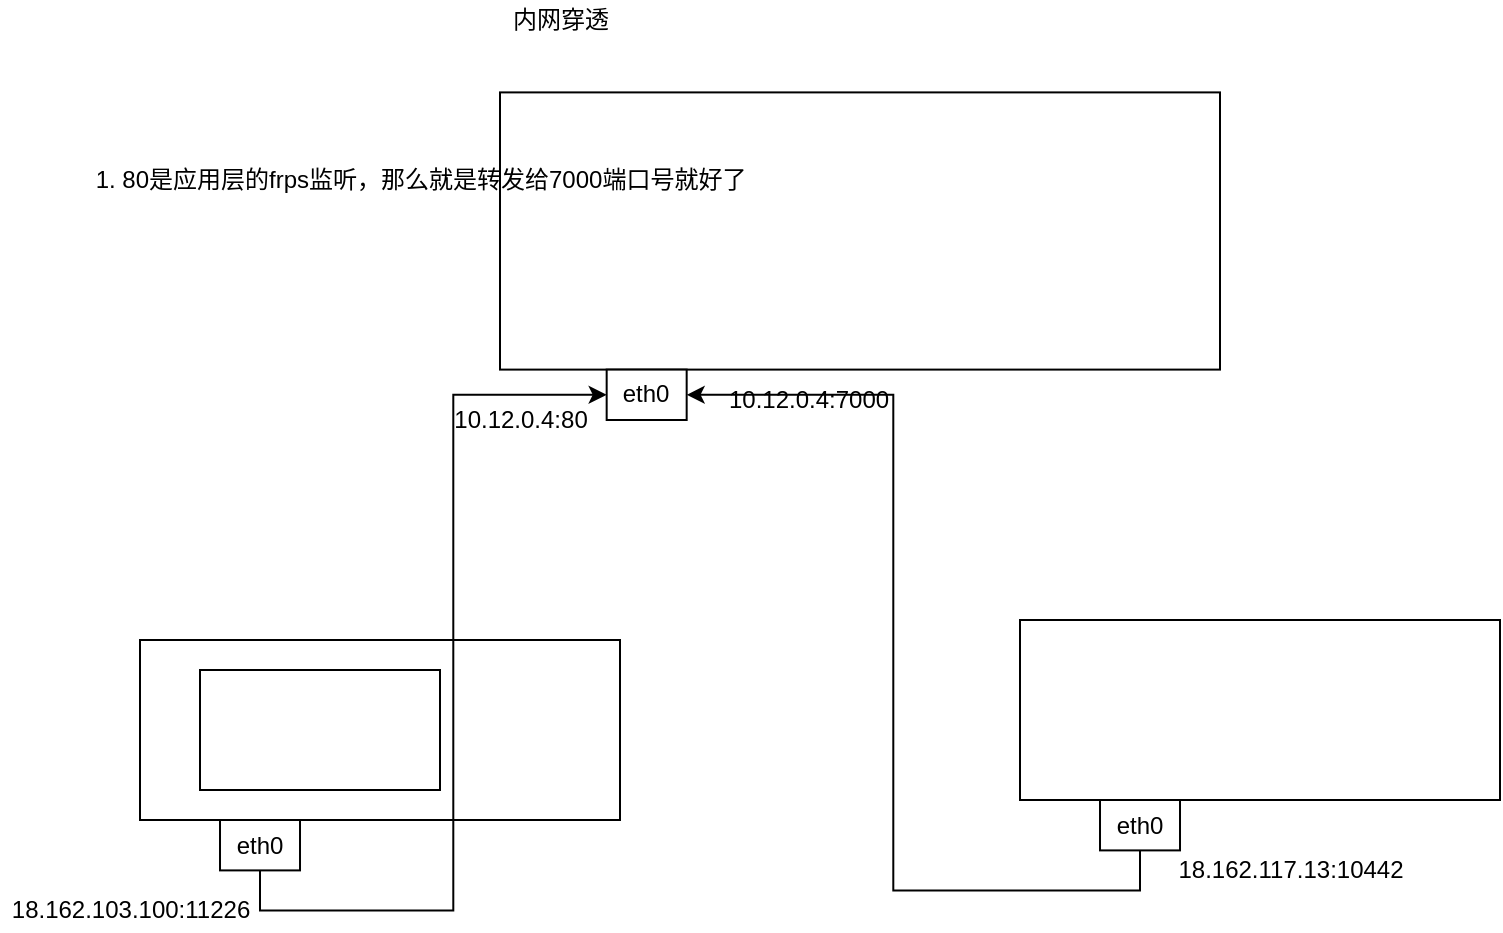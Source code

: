 <mxfile version="17.4.0" type="github">
  <diagram id="C5RBs43oDa-KdzZeNtuy" name="Page-1">
    <mxGraphModel dx="1292" dy="697" grid="1" gridSize="10" guides="1" tooltips="1" connect="1" arrows="1" fold="1" page="1" pageScale="1" pageWidth="827" pageHeight="1169" math="0" shadow="0">
      <root>
        <mxCell id="WIyWlLk6GJQsqaUBKTNV-0" />
        <mxCell id="WIyWlLk6GJQsqaUBKTNV-1" parent="WIyWlLk6GJQsqaUBKTNV-0" />
        <mxCell id="zieco2P78c5FTr5mUxi5-3" value="" style="group" vertex="1" connectable="0" parent="WIyWlLk6GJQsqaUBKTNV-1">
          <mxGeometry x="260" y="10" width="360" height="210" as="geometry" />
        </mxCell>
        <mxCell id="zieco2P78c5FTr5mUxi5-6" value="" style="group" vertex="1" connectable="0" parent="zieco2P78c5FTr5mUxi5-3">
          <mxGeometry width="360" height="210" as="geometry" />
        </mxCell>
        <mxCell id="zieco2P78c5FTr5mUxi5-1" value="" style="rounded=0;whiteSpace=wrap;html=1;" vertex="1" parent="zieco2P78c5FTr5mUxi5-6">
          <mxGeometry y="46.2" width="360" height="138.6" as="geometry" />
        </mxCell>
        <mxCell id="zieco2P78c5FTr5mUxi5-2" value="内网穿透" style="text;html=1;align=center;verticalAlign=middle;resizable=0;points=[];autosize=1;strokeColor=none;fillColor=none;" vertex="1" parent="zieco2P78c5FTr5mUxi5-6">
          <mxGeometry width="60" height="20" as="geometry" />
        </mxCell>
        <mxCell id="zieco2P78c5FTr5mUxi5-5" value="eth0" style="rounded=0;whiteSpace=wrap;html=1;" vertex="1" parent="zieco2P78c5FTr5mUxi5-6">
          <mxGeometry x="53.333" y="184.8" width="40" height="25.2" as="geometry" />
        </mxCell>
        <mxCell id="zieco2P78c5FTr5mUxi5-21" value="1. 80是应用层的frps监听，那么就是转发给7000端口号就好了" style="text;html=1;align=center;verticalAlign=middle;resizable=0;points=[];autosize=1;strokeColor=none;fillColor=none;" vertex="1" parent="zieco2P78c5FTr5mUxi5-6">
          <mxGeometry x="-210" y="80" width="340" height="20" as="geometry" />
        </mxCell>
        <mxCell id="zieco2P78c5FTr5mUxi5-4" value="" style="rounded=0;whiteSpace=wrap;html=1;" vertex="1" parent="WIyWlLk6GJQsqaUBKTNV-1">
          <mxGeometry x="520" y="320" width="240" height="90" as="geometry" />
        </mxCell>
        <mxCell id="zieco2P78c5FTr5mUxi5-17" style="edgeStyle=orthogonalEdgeStyle;rounded=0;orthogonalLoop=1;jettySize=auto;html=1;exitX=0.5;exitY=1;exitDx=0;exitDy=0;entryX=1;entryY=0.5;entryDx=0;entryDy=0;" edge="1" parent="WIyWlLk6GJQsqaUBKTNV-1" source="zieco2P78c5FTr5mUxi5-8" target="zieco2P78c5FTr5mUxi5-5">
          <mxGeometry relative="1" as="geometry" />
        </mxCell>
        <mxCell id="zieco2P78c5FTr5mUxi5-8" value="eth0" style="rounded=0;whiteSpace=wrap;html=1;" vertex="1" parent="WIyWlLk6GJQsqaUBKTNV-1">
          <mxGeometry x="560.003" y="410.0" width="40" height="25.2" as="geometry" />
        </mxCell>
        <mxCell id="zieco2P78c5FTr5mUxi5-11" value="" style="rounded=0;whiteSpace=wrap;html=1;" vertex="1" parent="WIyWlLk6GJQsqaUBKTNV-1">
          <mxGeometry x="80" y="330" width="240" height="90" as="geometry" />
        </mxCell>
        <mxCell id="zieco2P78c5FTr5mUxi5-13" style="edgeStyle=orthogonalEdgeStyle;rounded=0;orthogonalLoop=1;jettySize=auto;html=1;exitX=0.5;exitY=1;exitDx=0;exitDy=0;entryX=0;entryY=0.5;entryDx=0;entryDy=0;" edge="1" parent="WIyWlLk6GJQsqaUBKTNV-1" source="zieco2P78c5FTr5mUxi5-12" target="zieco2P78c5FTr5mUxi5-5">
          <mxGeometry relative="1" as="geometry" />
        </mxCell>
        <mxCell id="zieco2P78c5FTr5mUxi5-12" value="eth0" style="rounded=0;whiteSpace=wrap;html=1;" vertex="1" parent="WIyWlLk6GJQsqaUBKTNV-1">
          <mxGeometry x="120.003" y="420.0" width="40" height="25.2" as="geometry" />
        </mxCell>
        <mxCell id="zieco2P78c5FTr5mUxi5-14" value="" style="rounded=0;whiteSpace=wrap;html=1;" vertex="1" parent="WIyWlLk6GJQsqaUBKTNV-1">
          <mxGeometry x="110" y="345" width="120" height="60" as="geometry" />
        </mxCell>
        <mxCell id="zieco2P78c5FTr5mUxi5-15" value="18.162.117.13:10442" style="text;html=1;align=center;verticalAlign=middle;resizable=0;points=[];autosize=1;strokeColor=none;fillColor=none;" vertex="1" parent="WIyWlLk6GJQsqaUBKTNV-1">
          <mxGeometry x="590" y="435.2" width="130" height="20" as="geometry" />
        </mxCell>
        <mxCell id="zieco2P78c5FTr5mUxi5-16" value="10.12.0.4:7000" style="text;html=1;align=center;verticalAlign=middle;resizable=0;points=[];autosize=1;strokeColor=none;fillColor=none;" vertex="1" parent="WIyWlLk6GJQsqaUBKTNV-1">
          <mxGeometry x="364" y="200" width="100" height="20" as="geometry" />
        </mxCell>
        <mxCell id="zieco2P78c5FTr5mUxi5-19" value="18.162.103.100:11226" style="text;html=1;align=center;verticalAlign=middle;resizable=0;points=[];autosize=1;strokeColor=none;fillColor=none;" vertex="1" parent="WIyWlLk6GJQsqaUBKTNV-1">
          <mxGeometry x="10" y="455.2" width="130" height="20" as="geometry" />
        </mxCell>
        <mxCell id="zieco2P78c5FTr5mUxi5-20" value="10.12.0.4:80" style="text;html=1;align=center;verticalAlign=middle;resizable=0;points=[];autosize=1;strokeColor=none;fillColor=none;" vertex="1" parent="WIyWlLk6GJQsqaUBKTNV-1">
          <mxGeometry x="230" y="210" width="80" height="20" as="geometry" />
        </mxCell>
      </root>
    </mxGraphModel>
  </diagram>
</mxfile>
